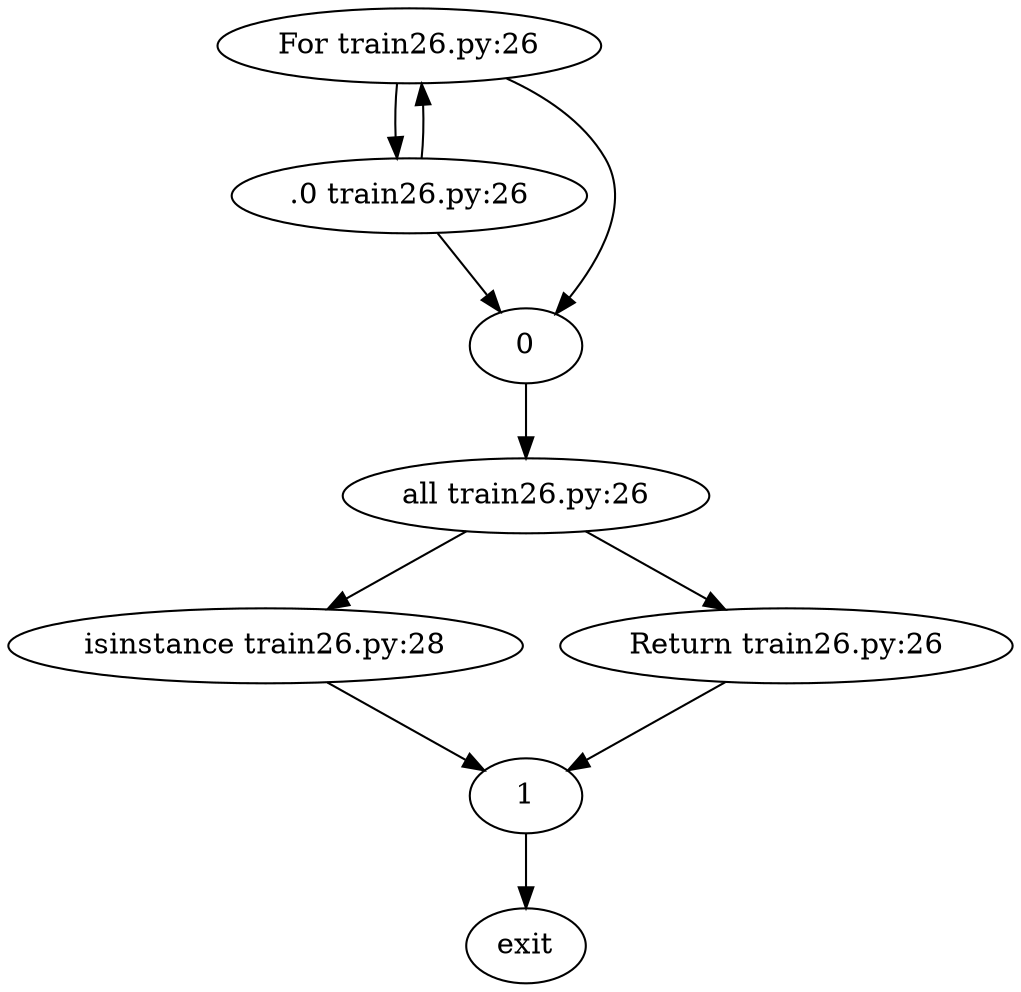 strict digraph {"For train26.py:26" -> ".0 train26.py:26"
-> "0"
".0 train26.py:26" -> "For train26.py:26"
-> "0"
->
"all train26.py:26" -> "isinstance train26.py:28"
-> "1"
"all train26.py:26" -> "Return train26.py:26"
-> "1"
->
exit
}